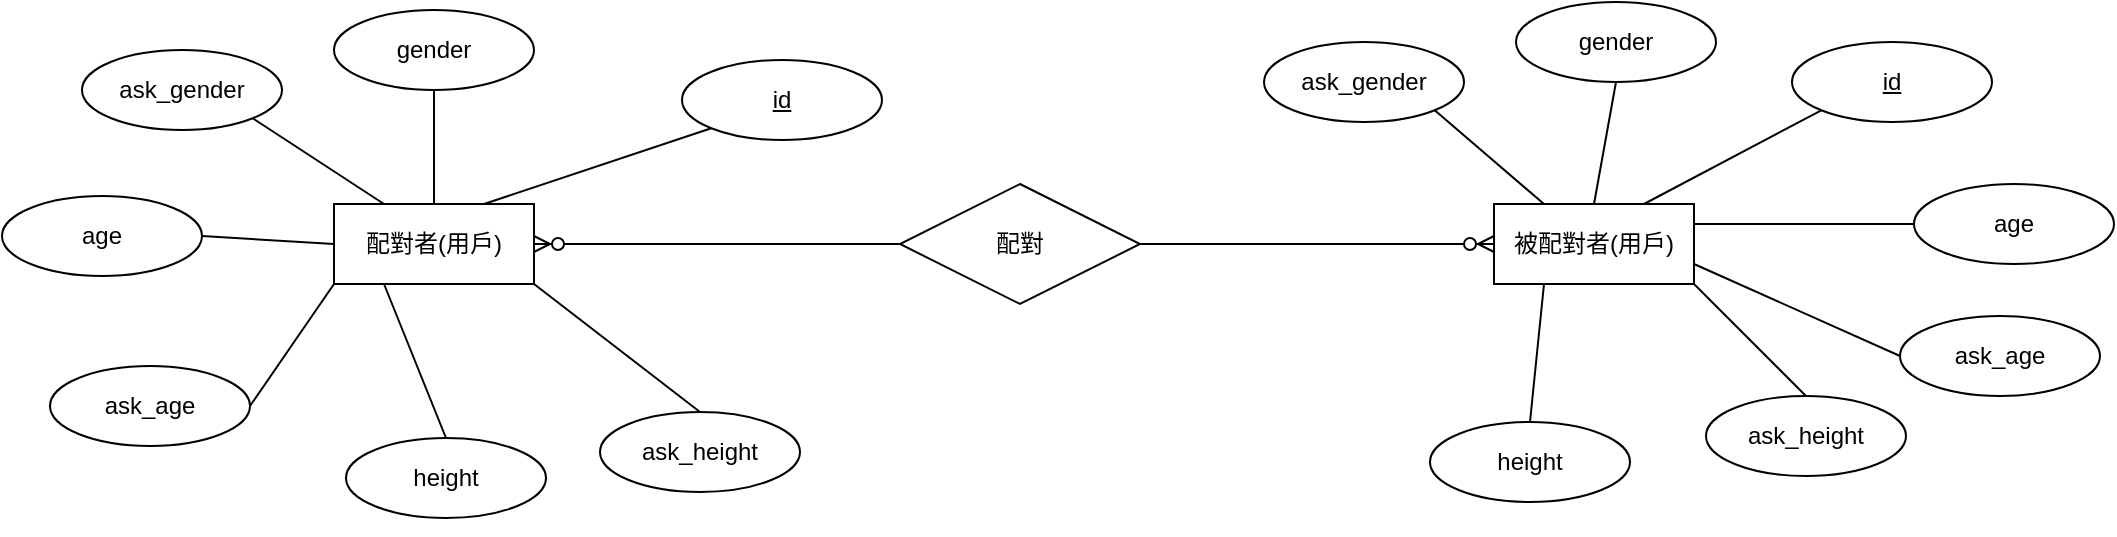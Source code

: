 <mxfile version="22.1.5" type="device">
  <diagram name="第1頁" id="iWptBMYoIDlAFiOalMKf">
    <mxGraphModel dx="1434" dy="796" grid="0" gridSize="10" guides="1" tooltips="1" connect="1" arrows="1" fold="1" page="1" pageScale="1" pageWidth="1169" pageHeight="1654" background="none" math="0" shadow="0">
      <root>
        <mxCell id="0" />
        <mxCell id="1" parent="0" />
        <mxCell id="3NiPnANpypAmmNQiEqDG-1" value="配對者(用戶)" style="whiteSpace=wrap;html=1;align=center;" parent="1" vertex="1">
          <mxGeometry x="191" y="368" width="100" height="40" as="geometry" />
        </mxCell>
        <mxCell id="3NiPnANpypAmmNQiEqDG-3" value="被配對者(用戶)" style="whiteSpace=wrap;html=1;align=center;" parent="1" vertex="1">
          <mxGeometry x="771" y="368" width="100" height="40" as="geometry" />
        </mxCell>
        <mxCell id="ryZ-4q84OyqKVvIcW7aV-2" value="配對" style="shape=rhombus;perimeter=rhombusPerimeter;whiteSpace=wrap;html=1;align=center;" parent="1" vertex="1">
          <mxGeometry x="474" y="358" width="120" height="60" as="geometry" />
        </mxCell>
        <mxCell id="ryZ-4q84OyqKVvIcW7aV-3" value="" style="edgeStyle=entityRelationEdgeStyle;fontSize=12;html=1;endArrow=ERzeroToMany;endFill=1;rounded=0;entryX=0;entryY=0.5;entryDx=0;entryDy=0;exitX=1;exitY=0.5;exitDx=0;exitDy=0;" parent="1" source="ryZ-4q84OyqKVvIcW7aV-2" target="3NiPnANpypAmmNQiEqDG-3" edge="1">
          <mxGeometry width="100" height="100" relative="1" as="geometry">
            <mxPoint x="319" y="411" as="sourcePoint" />
            <mxPoint x="419" y="311" as="targetPoint" />
          </mxGeometry>
        </mxCell>
        <mxCell id="ryZ-4q84OyqKVvIcW7aV-4" value="" style="edgeStyle=entityRelationEdgeStyle;fontSize=12;html=1;endArrow=ERzeroToMany;endFill=1;rounded=0;entryX=1;entryY=0.5;entryDx=0;entryDy=0;exitX=0;exitY=0.5;exitDx=0;exitDy=0;" parent="1" source="ryZ-4q84OyqKVvIcW7aV-2" target="3NiPnANpypAmmNQiEqDG-1" edge="1">
          <mxGeometry width="100" height="100" relative="1" as="geometry">
            <mxPoint x="533" y="459" as="sourcePoint" />
            <mxPoint x="633" y="359" as="targetPoint" />
          </mxGeometry>
        </mxCell>
        <mxCell id="y3oRyYIq2rQ3LKxGMTi0-2" value="gender" style="ellipse;whiteSpace=wrap;html=1;align=center;" vertex="1" parent="1">
          <mxGeometry x="191" y="271" width="100" height="40" as="geometry" />
        </mxCell>
        <mxCell id="y3oRyYIq2rQ3LKxGMTi0-3" value="id" style="ellipse;whiteSpace=wrap;html=1;align=center;fontStyle=4;" vertex="1" parent="1">
          <mxGeometry x="365" y="296" width="100" height="40" as="geometry" />
        </mxCell>
        <mxCell id="y3oRyYIq2rQ3LKxGMTi0-6" value="" style="endArrow=none;html=1;rounded=0;exitX=0;exitY=1;exitDx=0;exitDy=0;entryX=0.75;entryY=0;entryDx=0;entryDy=0;" edge="1" parent="1" source="y3oRyYIq2rQ3LKxGMTi0-3" target="3NiPnANpypAmmNQiEqDG-1">
          <mxGeometry relative="1" as="geometry">
            <mxPoint x="503" y="409" as="sourcePoint" />
            <mxPoint x="663" y="409" as="targetPoint" />
          </mxGeometry>
        </mxCell>
        <mxCell id="y3oRyYIq2rQ3LKxGMTi0-8" value="height" style="ellipse;whiteSpace=wrap;html=1;align=center;" vertex="1" parent="1">
          <mxGeometry x="197" y="485" width="100" height="40" as="geometry" />
        </mxCell>
        <mxCell id="y3oRyYIq2rQ3LKxGMTi0-10" value="age" style="ellipse;whiteSpace=wrap;html=1;align=center;" vertex="1" parent="1">
          <mxGeometry x="25" y="364" width="100" height="40" as="geometry" />
        </mxCell>
        <mxCell id="y3oRyYIq2rQ3LKxGMTi0-11" value="ask_gender" style="ellipse;whiteSpace=wrap;html=1;align=center;" vertex="1" parent="1">
          <mxGeometry x="65" y="291" width="100" height="40" as="geometry" />
        </mxCell>
        <mxCell id="y3oRyYIq2rQ3LKxGMTi0-12" value="ask_age" style="ellipse;whiteSpace=wrap;html=1;align=center;" vertex="1" parent="1">
          <mxGeometry x="49" y="449" width="100" height="40" as="geometry" />
        </mxCell>
        <mxCell id="y3oRyYIq2rQ3LKxGMTi0-13" value="" style="endArrow=none;html=1;rounded=0;exitX=0.5;exitY=1;exitDx=0;exitDy=0;entryX=0.5;entryY=0;entryDx=0;entryDy=0;" edge="1" parent="1" source="y3oRyYIq2rQ3LKxGMTi0-2" target="3NiPnANpypAmmNQiEqDG-1">
          <mxGeometry relative="1" as="geometry">
            <mxPoint x="503" y="409" as="sourcePoint" />
            <mxPoint x="663" y="409" as="targetPoint" />
          </mxGeometry>
        </mxCell>
        <mxCell id="y3oRyYIq2rQ3LKxGMTi0-14" style="edgeStyle=orthogonalEdgeStyle;rounded=0;orthogonalLoop=1;jettySize=auto;html=1;exitX=0.5;exitY=1;exitDx=0;exitDy=0;" edge="1" parent="1" source="y3oRyYIq2rQ3LKxGMTi0-11" target="y3oRyYIq2rQ3LKxGMTi0-11">
          <mxGeometry relative="1" as="geometry" />
        </mxCell>
        <mxCell id="y3oRyYIq2rQ3LKxGMTi0-15" value="" style="endArrow=none;html=1;rounded=0;exitX=1;exitY=1;exitDx=0;exitDy=0;entryX=0.25;entryY=0;entryDx=0;entryDy=0;" edge="1" parent="1" source="y3oRyYIq2rQ3LKxGMTi0-11" target="3NiPnANpypAmmNQiEqDG-1">
          <mxGeometry relative="1" as="geometry">
            <mxPoint x="503" y="409" as="sourcePoint" />
            <mxPoint x="663" y="409" as="targetPoint" />
          </mxGeometry>
        </mxCell>
        <mxCell id="y3oRyYIq2rQ3LKxGMTi0-16" value="ask_height" style="ellipse;whiteSpace=wrap;html=1;align=center;" vertex="1" parent="1">
          <mxGeometry x="324" y="472" width="100" height="40" as="geometry" />
        </mxCell>
        <mxCell id="y3oRyYIq2rQ3LKxGMTi0-17" value="" style="endArrow=none;html=1;rounded=0;exitX=0.5;exitY=0;exitDx=0;exitDy=0;entryX=0.25;entryY=1;entryDx=0;entryDy=0;" edge="1" parent="1" source="y3oRyYIq2rQ3LKxGMTi0-8" target="3NiPnANpypAmmNQiEqDG-1">
          <mxGeometry relative="1" as="geometry">
            <mxPoint x="503" y="409" as="sourcePoint" />
            <mxPoint x="663" y="409" as="targetPoint" />
          </mxGeometry>
        </mxCell>
        <mxCell id="y3oRyYIq2rQ3LKxGMTi0-18" value="" style="endArrow=none;html=1;rounded=0;exitX=1;exitY=0.5;exitDx=0;exitDy=0;entryX=0;entryY=1;entryDx=0;entryDy=0;" edge="1" parent="1" source="y3oRyYIq2rQ3LKxGMTi0-12" target="3NiPnANpypAmmNQiEqDG-1">
          <mxGeometry relative="1" as="geometry">
            <mxPoint x="438" y="532" as="sourcePoint" />
            <mxPoint x="598" y="532" as="targetPoint" />
          </mxGeometry>
        </mxCell>
        <mxCell id="y3oRyYIq2rQ3LKxGMTi0-19" value="" style="endArrow=none;html=1;rounded=0;exitX=1;exitY=0.5;exitDx=0;exitDy=0;entryX=0;entryY=0.5;entryDx=0;entryDy=0;" edge="1" parent="1" source="y3oRyYIq2rQ3LKxGMTi0-10" target="3NiPnANpypAmmNQiEqDG-1">
          <mxGeometry relative="1" as="geometry">
            <mxPoint x="97" y="445" as="sourcePoint" />
            <mxPoint x="257" y="445" as="targetPoint" />
          </mxGeometry>
        </mxCell>
        <mxCell id="y3oRyYIq2rQ3LKxGMTi0-22" style="edgeStyle=orthogonalEdgeStyle;rounded=0;orthogonalLoop=1;jettySize=auto;html=1;exitX=0.5;exitY=1;exitDx=0;exitDy=0;" edge="1" parent="1" source="y3oRyYIq2rQ3LKxGMTi0-8" target="y3oRyYIq2rQ3LKxGMTi0-8">
          <mxGeometry relative="1" as="geometry" />
        </mxCell>
        <mxCell id="y3oRyYIq2rQ3LKxGMTi0-23" value="" style="endArrow=none;html=1;rounded=0;exitX=1;exitY=1;exitDx=0;exitDy=0;entryX=0.5;entryY=0;entryDx=0;entryDy=0;" edge="1" parent="1" source="3NiPnANpypAmmNQiEqDG-1" target="y3oRyYIq2rQ3LKxGMTi0-16">
          <mxGeometry relative="1" as="geometry">
            <mxPoint x="503" y="409" as="sourcePoint" />
            <mxPoint x="663" y="409" as="targetPoint" />
          </mxGeometry>
        </mxCell>
        <mxCell id="y3oRyYIq2rQ3LKxGMTi0-47" value="gender" style="ellipse;whiteSpace=wrap;html=1;align=center;" vertex="1" parent="1">
          <mxGeometry x="782" y="267" width="100" height="40" as="geometry" />
        </mxCell>
        <mxCell id="y3oRyYIq2rQ3LKxGMTi0-48" value="id" style="ellipse;whiteSpace=wrap;html=1;align=center;fontStyle=4;" vertex="1" parent="1">
          <mxGeometry x="920" y="287" width="100" height="40" as="geometry" />
        </mxCell>
        <mxCell id="y3oRyYIq2rQ3LKxGMTi0-49" value="" style="endArrow=none;html=1;rounded=0;exitX=0;exitY=1;exitDx=0;exitDy=0;entryX=0.75;entryY=0;entryDx=0;entryDy=0;" edge="1" parent="1" source="y3oRyYIq2rQ3LKxGMTi0-48" target="3NiPnANpypAmmNQiEqDG-3">
          <mxGeometry relative="1" as="geometry">
            <mxPoint x="1094" y="405" as="sourcePoint" />
            <mxPoint x="857" y="364" as="targetPoint" />
          </mxGeometry>
        </mxCell>
        <mxCell id="y3oRyYIq2rQ3LKxGMTi0-50" value="height" style="ellipse;whiteSpace=wrap;html=1;align=center;" vertex="1" parent="1">
          <mxGeometry x="739" y="477" width="100" height="40" as="geometry" />
        </mxCell>
        <mxCell id="y3oRyYIq2rQ3LKxGMTi0-51" value="age" style="ellipse;whiteSpace=wrap;html=1;align=center;" vertex="1" parent="1">
          <mxGeometry x="981" y="358" width="100" height="40" as="geometry" />
        </mxCell>
        <mxCell id="y3oRyYIq2rQ3LKxGMTi0-52" value="ask_gender" style="ellipse;whiteSpace=wrap;html=1;align=center;" vertex="1" parent="1">
          <mxGeometry x="656" y="287" width="100" height="40" as="geometry" />
        </mxCell>
        <mxCell id="y3oRyYIq2rQ3LKxGMTi0-53" value="ask_age" style="ellipse;whiteSpace=wrap;html=1;align=center;" vertex="1" parent="1">
          <mxGeometry x="974" y="424" width="100" height="40" as="geometry" />
        </mxCell>
        <mxCell id="y3oRyYIq2rQ3LKxGMTi0-54" value="" style="endArrow=none;html=1;rounded=0;exitX=0.5;exitY=1;exitDx=0;exitDy=0;entryX=0.5;entryY=0;entryDx=0;entryDy=0;" edge="1" parent="1" source="y3oRyYIq2rQ3LKxGMTi0-47" target="3NiPnANpypAmmNQiEqDG-3">
          <mxGeometry relative="1" as="geometry">
            <mxPoint x="1094" y="405" as="sourcePoint" />
            <mxPoint x="832" y="364" as="targetPoint" />
          </mxGeometry>
        </mxCell>
        <mxCell id="y3oRyYIq2rQ3LKxGMTi0-55" value="" style="endArrow=none;html=1;rounded=0;exitX=1;exitY=1;exitDx=0;exitDy=0;entryX=0.25;entryY=0;entryDx=0;entryDy=0;" edge="1" parent="1" source="y3oRyYIq2rQ3LKxGMTi0-52" target="3NiPnANpypAmmNQiEqDG-3">
          <mxGeometry relative="1" as="geometry">
            <mxPoint x="1094" y="405" as="sourcePoint" />
            <mxPoint x="807" y="364" as="targetPoint" />
          </mxGeometry>
        </mxCell>
        <mxCell id="y3oRyYIq2rQ3LKxGMTi0-56" value="ask_height" style="ellipse;whiteSpace=wrap;html=1;align=center;" vertex="1" parent="1">
          <mxGeometry x="877" y="464" width="100" height="40" as="geometry" />
        </mxCell>
        <mxCell id="y3oRyYIq2rQ3LKxGMTi0-57" value="" style="endArrow=none;html=1;rounded=0;exitX=0.5;exitY=0;exitDx=0;exitDy=0;entryX=0.25;entryY=1;entryDx=0;entryDy=0;" edge="1" parent="1" source="y3oRyYIq2rQ3LKxGMTi0-50" target="3NiPnANpypAmmNQiEqDG-3">
          <mxGeometry relative="1" as="geometry">
            <mxPoint x="1094" y="405" as="sourcePoint" />
            <mxPoint x="807" y="404" as="targetPoint" />
          </mxGeometry>
        </mxCell>
        <mxCell id="y3oRyYIq2rQ3LKxGMTi0-58" value="" style="endArrow=none;html=1;rounded=0;exitX=0;exitY=0.5;exitDx=0;exitDy=0;entryX=1;entryY=0.75;entryDx=0;entryDy=0;" edge="1" parent="1" source="y3oRyYIq2rQ3LKxGMTi0-53" target="3NiPnANpypAmmNQiEqDG-3">
          <mxGeometry relative="1" as="geometry">
            <mxPoint x="1029" y="528" as="sourcePoint" />
            <mxPoint x="782" y="404" as="targetPoint" />
          </mxGeometry>
        </mxCell>
        <mxCell id="y3oRyYIq2rQ3LKxGMTi0-59" value="" style="endArrow=none;html=1;rounded=0;entryX=1;entryY=0.25;entryDx=0;entryDy=0;exitX=0;exitY=0.5;exitDx=0;exitDy=0;" edge="1" parent="1" source="y3oRyYIq2rQ3LKxGMTi0-51" target="3NiPnANpypAmmNQiEqDG-3">
          <mxGeometry relative="1" as="geometry">
            <mxPoint x="1024" y="371" as="sourcePoint" />
            <mxPoint x="873" y="381" as="targetPoint" />
          </mxGeometry>
        </mxCell>
        <mxCell id="y3oRyYIq2rQ3LKxGMTi0-60" value="" style="endArrow=none;html=1;rounded=0;exitX=1;exitY=1;exitDx=0;exitDy=0;entryX=0.5;entryY=0;entryDx=0;entryDy=0;" edge="1" parent="1" target="y3oRyYIq2rQ3LKxGMTi0-56" source="3NiPnANpypAmmNQiEqDG-3">
          <mxGeometry relative="1" as="geometry">
            <mxPoint x="882" y="404" as="sourcePoint" />
            <mxPoint x="1254" y="405" as="targetPoint" />
          </mxGeometry>
        </mxCell>
      </root>
    </mxGraphModel>
  </diagram>
</mxfile>
